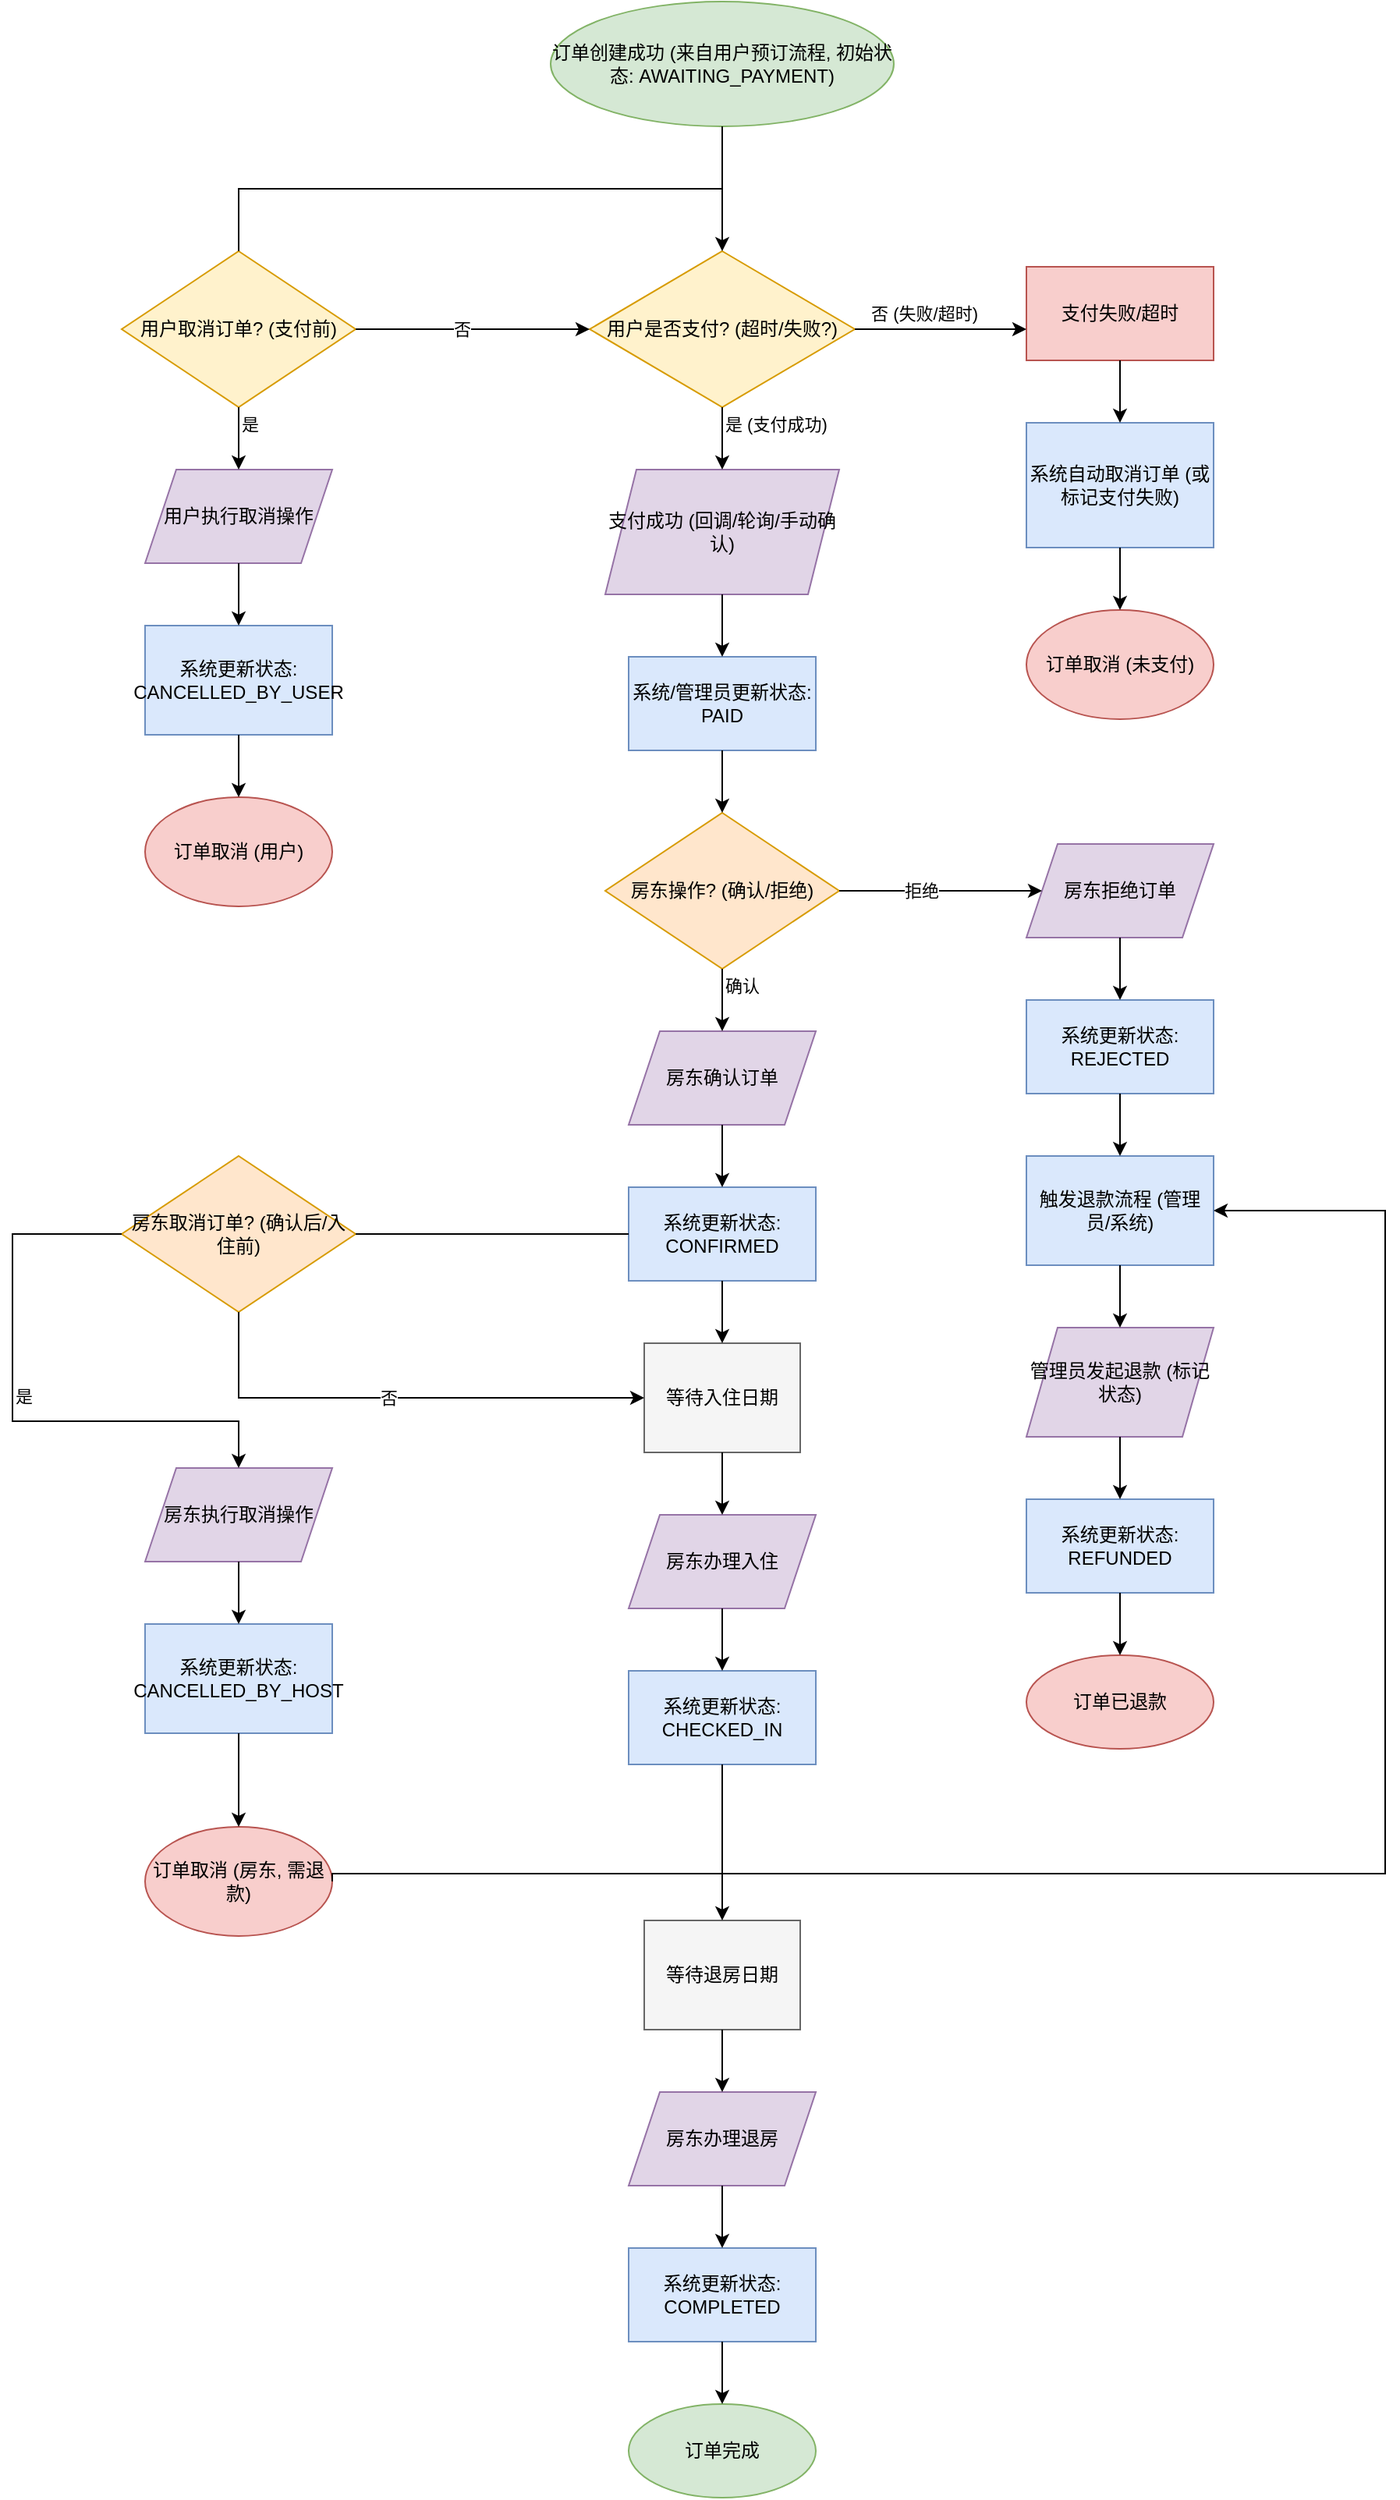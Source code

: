 <mxfile version="26.2.2">
  <diagram id="order_processing_flowchart" name="订单处理流程图">
    <mxGraphModel dx="1030" dy="611" grid="1" gridSize="10" guides="1" tooltips="1" connect="1" arrows="1" fold="1" page="1" pageScale="1" pageWidth="1169" pageHeight="1654" math="0" shadow="0">
      <root>
        <mxCell id="0" />
        <mxCell id="1" parent="0" />
        <mxCell id="start" value="订单创建成功 (来自用户预订流程, 初始状态: AWAITING_PAYMENT)" style="ellipse;whiteSpace=wrap;html=1;fillColor=#d5e8d4;strokeColor=#82b366;" parent="1" vertex="1">
          <mxGeometry x="475" width="220" height="80" as="geometry" />
        </mxCell>
        <mxCell id="decision-payment" value="用户是否支付? (超时/失败?)" style="rhombus;whiteSpace=wrap;html=1;fillColor=#fff2cc;strokeColor=#d79b00;" parent="1" vertex="1">
          <mxGeometry x="500" y="160" width="170" height="100" as="geometry" />
        </mxCell>
        <mxCell id="step-payment-success" value="支付成功 (回调/轮询/手动确认)" style="shape=parallelogram;perimeter=parallelogramPerimeter;whiteSpace=wrap;html=1;fixedSize=1;fillColor=#e1d5e7;strokeColor=#9673a6;" parent="1" vertex="1">
          <mxGeometry x="510" y="300" width="150" height="80" as="geometry" />
        </mxCell>
        <mxCell id="step-update-paid" value="系统/管理员更新状态: PAID" style="rounded=0;whiteSpace=wrap;html=1;fillColor=#dae8fc;strokeColor=#6c8ebf;" parent="1" vertex="1">
          <mxGeometry x="525" y="420" width="120" height="60" as="geometry" />
        </mxCell>
        <mxCell id="decision-host-action" value="房东操作? (确认/拒绝)" style="rhombus;whiteSpace=wrap;html=1;fillColor=#ffe6cc;strokeColor=#d79b00;" parent="1" vertex="1">
          <mxGeometry x="510" y="520" width="150" height="100" as="geometry" />
        </mxCell>
        <mxCell id="step-host-confirm" value="房东确认订单" style="shape=parallelogram;perimeter=parallelogramPerimeter;whiteSpace=wrap;html=1;fixedSize=1;fillColor=#e1d5e7;strokeColor=#9673a6;" parent="1" vertex="1">
          <mxGeometry x="525" y="660" width="120" height="60" as="geometry" />
        </mxCell>
        <mxCell id="step-update-confirmed" value="系统更新状态: CONFIRMED" style="rounded=0;whiteSpace=wrap;html=1;fillColor=#dae8fc;strokeColor=#6c8ebf;" parent="1" vertex="1">
          <mxGeometry x="525" y="760" width="120" height="60" as="geometry" />
        </mxCell>
        <mxCell id="step-await-checkin" value="等待入住日期" style="shape=time;whiteSpace=wrap;html=1;fillColor=#f5f5f5;strokeColor=#666666;" parent="1" vertex="1">
          <mxGeometry x="535" y="860" width="100" height="70" as="geometry" />
        </mxCell>
        <mxCell id="step-host-checkin" value="房东办理入住" style="shape=parallelogram;perimeter=parallelogramPerimeter;whiteSpace=wrap;html=1;fixedSize=1;fillColor=#e1d5e7;strokeColor=#9673a6;" parent="1" vertex="1">
          <mxGeometry x="525" y="970" width="120" height="60" as="geometry" />
        </mxCell>
        <mxCell id="step-update-checkedin" value="系统更新状态: CHECKED_IN" style="rounded=0;whiteSpace=wrap;html=1;fillColor=#dae8fc;strokeColor=#6c8ebf;" parent="1" vertex="1">
          <mxGeometry x="525" y="1070" width="120" height="60" as="geometry" />
        </mxCell>
        <mxCell id="step-await-checkout" value="等待退房日期" style="shape=time;whiteSpace=wrap;html=1;fillColor=#f5f5f5;strokeColor=#666666;" parent="1" vertex="1">
          <mxGeometry x="535" y="1230" width="100" height="70" as="geometry" />
        </mxCell>
        <mxCell id="step-host-checkout" value="房东办理退房" style="shape=parallelogram;perimeter=parallelogramPerimeter;whiteSpace=wrap;html=1;fixedSize=1;fillColor=#e1d5e7;strokeColor=#9673a6;" parent="1" vertex="1">
          <mxGeometry x="525" y="1340" width="120" height="60" as="geometry" />
        </mxCell>
        <mxCell id="step-update-completed" value="系统更新状态: COMPLETED" style="rounded=0;whiteSpace=wrap;html=1;fillColor=#dae8fc;strokeColor=#6c8ebf;" parent="1" vertex="1">
          <mxGeometry x="525" y="1440" width="120" height="60" as="geometry" />
        </mxCell>
        <mxCell id="step-payment-fail" value="支付失败/超时" style="rounded=0;whiteSpace=wrap;html=1;fillColor=#f8cecc;strokeColor=#b85450;" parent="1" vertex="1">
          <mxGeometry x="780" y="170" width="120" height="60" as="geometry" />
        </mxCell>
        <mxCell id="step-auto-cancel" value="系统自动取消订单 (或标记支付失败)" style="rounded=0;whiteSpace=wrap;html=1;fillColor=#dae8fc;strokeColor=#6c8ebf;" parent="1" vertex="1">
          <mxGeometry x="780" y="270" width="120" height="80" as="geometry" />
        </mxCell>
        <mxCell id="end-cancelled-nopay" value="订单取消 (未支付)" style="ellipse;whiteSpace=wrap;html=1;fillColor=#f8cecc;strokeColor=#b85450;" parent="1" vertex="1">
          <mxGeometry x="780" y="390" width="120" height="70" as="geometry" />
        </mxCell>
        <mxCell id="decision-user-cancel-prepay" value="用户取消订单? (支付前)" style="rhombus;whiteSpace=wrap;html=1;fillColor=#fff2cc;strokeColor=#d79b00;" parent="1" vertex="1">
          <mxGeometry x="200" y="160" width="150" height="100" as="geometry" />
        </mxCell>
        <mxCell id="step-user-cancel-action" value="用户执行取消操作" style="shape=parallelogram;perimeter=parallelogramPerimeter;whiteSpace=wrap;html=1;fixedSize=1;fillColor=#e1d5e7;strokeColor=#9673a6;" parent="1" vertex="1">
          <mxGeometry x="215" y="300" width="120" height="60" as="geometry" />
        </mxCell>
        <mxCell id="step-update-user-cancelled" value="系统更新状态: CANCELLED_BY_USER" style="rounded=0;whiteSpace=wrap;html=1;fillColor=#dae8fc;strokeColor=#6c8ebf;" parent="1" vertex="1">
          <mxGeometry x="215" y="400" width="120" height="70" as="geometry" />
        </mxCell>
        <mxCell id="step-host-reject" value="房东拒绝订单" style="shape=parallelogram;perimeter=parallelogramPerimeter;whiteSpace=wrap;html=1;fixedSize=1;fillColor=#e1d5e7;strokeColor=#9673a6;" parent="1" vertex="1">
          <mxGeometry x="780" y="540" width="120" height="60" as="geometry" />
        </mxCell>
        <mxCell id="step-update-rejected" value="系统更新状态: REJECTED" style="rounded=0;whiteSpace=wrap;html=1;fillColor=#dae8fc;strokeColor=#6c8ebf;" parent="1" vertex="1">
          <mxGeometry x="780" y="640" width="120" height="60" as="geometry" />
        </mxCell>
        <mxCell id="step-trigger-refund" value="触发退款流程 (管理员/系统)" style="rounded=0;whiteSpace=wrap;html=1;fillColor=#dae8fc;strokeColor=#6c8ebf;" parent="1" vertex="1">
          <mxGeometry x="780" y="740" width="120" height="70" as="geometry" />
        </mxCell>
        <mxCell id="step-admin-refund" value="管理员发起退款 (标记状态)" style="shape=parallelogram;perimeter=parallelogramPerimeter;whiteSpace=wrap;html=1;fixedSize=1;fillColor=#e1d5e7;strokeColor=#9673a6;" parent="1" vertex="1">
          <mxGeometry x="780" y="850" width="120" height="70" as="geometry" />
        </mxCell>
        <mxCell id="step-update-refunded" value="系统更新状态: REFUNDED" style="rounded=0;whiteSpace=wrap;html=1;fillColor=#dae8fc;strokeColor=#6c8ebf;" parent="1" vertex="1">
          <mxGeometry x="780" y="960" width="120" height="60" as="geometry" />
        </mxCell>
        <mxCell id="end-refunded" value="订单已退款" style="ellipse;whiteSpace=wrap;html=1;fillColor=#f8cecc;strokeColor=#b85450;" parent="1" vertex="1">
          <mxGeometry x="780" y="1060" width="120" height="60" as="geometry" />
        </mxCell>
        <mxCell id="decision-host-cancel" value="房东取消订单? (确认后/入住前)" style="rhombus;whiteSpace=wrap;html=1;fillColor=#ffe6cc;strokeColor=#d79b00;" parent="1" vertex="1">
          <mxGeometry x="200" y="740" width="150" height="100" as="geometry" />
        </mxCell>
        <mxCell id="step-host-cancel-action" value="房东执行取消操作" style="shape=parallelogram;perimeter=parallelogramPerimeter;whiteSpace=wrap;html=1;fixedSize=1;fillColor=#e1d5e7;strokeColor=#9673a6;" parent="1" vertex="1">
          <mxGeometry x="215" y="940" width="120" height="60" as="geometry" />
        </mxCell>
        <mxCell id="step-update-host-cancelled" value="系统更新状态: CANCELLED_BY_HOST" style="rounded=0;whiteSpace=wrap;html=1;fillColor=#dae8fc;strokeColor=#6c8ebf;" parent="1" vertex="1">
          <mxGeometry x="215" y="1040" width="120" height="70" as="geometry" />
        </mxCell>
        <mxCell id="end-completed" value="订单完成" style="ellipse;whiteSpace=wrap;html=1;fillColor=#d5e8d4;strokeColor=#82b366;" parent="1" vertex="1">
          <mxGeometry x="525" y="1540" width="120" height="60" as="geometry" />
        </mxCell>
        <mxCell id="end-cancelled-user" value="订单取消 (用户)" style="ellipse;whiteSpace=wrap;html=1;fillColor=#f8cecc;strokeColor=#b85450;" parent="1" vertex="1">
          <mxGeometry x="215" y="510" width="120" height="70" as="geometry" />
        </mxCell>
        <mxCell id="end-cancelled-host" value="订单取消 (房东, 需退款)" style="ellipse;whiteSpace=wrap;html=1;fillColor=#f8cecc;strokeColor=#b85450;" parent="1" vertex="1">
          <mxGeometry x="215" y="1170" width="120" height="70" as="geometry" />
        </mxCell>
        <mxCell id="edge-start-decisionpay" value="" style="edgeStyle=orthogonalEdgeStyle;rounded=0;orthogonalLoop=1;jettySize=auto;html=1;endArrow=classic;endFill=1;" parent="1" source="start" target="decision-payment" edge="1">
          <mxGeometry relative="1" as="geometry" />
        </mxCell>
        <mxCell id="edge-decisionpay-yes-success" value="是 (支付成功)" style="edgeStyle=orthogonalEdgeStyle;rounded=0;orthogonalLoop=1;jettySize=auto;html=1;endArrow=classic;endFill=1;align=left;verticalAlign=bottom;" parent="1" source="decision-payment" target="step-payment-success" edge="1">
          <mxGeometry relative="1" as="geometry" />
        </mxCell>
        <mxCell id="edge-decisionpay-no-fail" value="否 (失败/超时)" style="edgeStyle=orthogonalEdgeStyle;rounded=0;orthogonalLoop=1;jettySize=auto;html=1;endArrow=classic;endFill=1;align=right;verticalAlign=middle;" parent="1" source="decision-payment" target="step-payment-fail" edge="1">
          <mxGeometry x="0.455" y="10" relative="1" as="geometry">
            <mxPoint x="710" y="210" as="sourcePoint" />
            <Array as="points">
              <mxPoint x="710" y="210" />
              <mxPoint x="840" y="210" />
            </Array>
            <mxPoint as="offset" />
          </mxGeometry>
        </mxCell>
        <mxCell id="edge-paymentsuccess-updatepaid" value="" style="edgeStyle=orthogonalEdgeStyle;rounded=0;orthogonalLoop=1;jettySize=auto;html=1;endArrow=classic;endFill=1;" parent="1" source="step-payment-success" target="step-update-paid" edge="1">
          <mxGeometry relative="1" as="geometry" />
        </mxCell>
        <mxCell id="edge-updatepaid-decisionhost" value="" style="edgeStyle=orthogonalEdgeStyle;rounded=0;orthogonalLoop=1;jettySize=auto;html=1;endArrow=classic;endFill=1;" parent="1" source="step-update-paid" target="decision-host-action" edge="1">
          <mxGeometry relative="1" as="geometry" />
        </mxCell>
        <mxCell id="edge-decisionhost-yes-confirm" value="确认" style="edgeStyle=orthogonalEdgeStyle;rounded=0;orthogonalLoop=1;jettySize=auto;html=1;endArrow=classic;endFill=1;align=left;verticalAlign=bottom;" parent="1" source="decision-host-action" target="step-host-confirm" edge="1">
          <mxGeometry relative="1" as="geometry" />
        </mxCell>
        <mxCell id="edge-decisionhost-no-reject" value="拒绝" style="edgeStyle=orthogonalEdgeStyle;rounded=0;orthogonalLoop=1;jettySize=auto;html=1;endArrow=classic;endFill=1;align=right;verticalAlign=middle;" parent="1" source="decision-host-action" target="step-host-reject" edge="1">
          <mxGeometry relative="1" as="geometry">
            <mxPoint x="690" y="570" as="sourcePoint" />
            <Array as="points">
              <mxPoint x="690" y="570" />
              <mxPoint x="840" y="570" />
            </Array>
          </mxGeometry>
        </mxCell>
        <mxCell id="edge-confirm-updateconfirmed" value="" style="edgeStyle=orthogonalEdgeStyle;rounded=0;orthogonalLoop=1;jettySize=auto;html=1;endArrow=classic;endFill=1;" parent="1" source="step-host-confirm" target="step-update-confirmed" edge="1">
          <mxGeometry relative="1" as="geometry" />
        </mxCell>
        <mxCell id="edge-updateconfirmed-awaitcheckin" value="" style="edgeStyle=orthogonalEdgeStyle;rounded=0;orthogonalLoop=1;jettySize=auto;html=1;endArrow=classic;endFill=1;" parent="1" source="step-update-confirmed" target="step-await-checkin" edge="1">
          <mxGeometry relative="1" as="geometry" />
        </mxCell>
        <mxCell id="edge-awaitcheckin-checkin" value="" style="edgeStyle=orthogonalEdgeStyle;rounded=0;orthogonalLoop=1;jettySize=auto;html=1;endArrow=classic;endFill=1;" parent="1" source="step-await-checkin" target="step-host-checkin" edge="1">
          <mxGeometry relative="1" as="geometry" />
        </mxCell>
        <mxCell id="edge-checkin-updatecheckedin" value="" style="edgeStyle=orthogonalEdgeStyle;rounded=0;orthogonalLoop=1;jettySize=auto;html=1;endArrow=classic;endFill=1;" parent="1" source="step-host-checkin" target="step-update-checkedin" edge="1">
          <mxGeometry relative="1" as="geometry" />
        </mxCell>
        <mxCell id="edge-updatecheckedin-awaitcheckout" value="" style="edgeStyle=orthogonalEdgeStyle;rounded=0;orthogonalLoop=1;jettySize=auto;html=1;endArrow=classic;endFill=1;" parent="1" source="step-update-checkedin" target="step-await-checkout" edge="1">
          <mxGeometry relative="1" as="geometry" />
        </mxCell>
        <mxCell id="edge-awaitcheckout-checkout" value="" style="edgeStyle=orthogonalEdgeStyle;rounded=0;orthogonalLoop=1;jettySize=auto;html=1;endArrow=classic;endFill=1;" parent="1" source="step-await-checkout" target="step-host-checkout" edge="1">
          <mxGeometry relative="1" as="geometry" />
        </mxCell>
        <mxCell id="edge-checkout-updatecompleted" value="" style="edgeStyle=orthogonalEdgeStyle;rounded=0;orthogonalLoop=1;jettySize=auto;html=1;endArrow=classic;endFill=1;" parent="1" source="step-host-checkout" target="step-update-completed" edge="1">
          <mxGeometry relative="1" as="geometry" />
        </mxCell>
        <mxCell id="edge-updatecompleted-end" value="" style="edgeStyle=orthogonalEdgeStyle;rounded=0;orthogonalLoop=1;jettySize=auto;html=1;endArrow=classic;endFill=1;" parent="1" source="step-update-completed" target="end-completed" edge="1">
          <mxGeometry relative="1" as="geometry" />
        </mxCell>
        <mxCell id="edge-paymentfail-autocancel" value="" style="edgeStyle=orthogonalEdgeStyle;rounded=0;orthogonalLoop=1;jettySize=auto;html=1;endArrow=classic;endFill=1;" parent="1" source="step-payment-fail" target="step-auto-cancel" edge="1">
          <mxGeometry relative="1" as="geometry" />
        </mxCell>
        <mxCell id="edge-autocancel-end" value="" style="edgeStyle=orthogonalEdgeStyle;rounded=0;orthogonalLoop=1;jettySize=auto;html=1;endArrow=classic;endFill=1;" parent="1" source="step-auto-cancel" target="end-cancelled-nopay" edge="1">
          <mxGeometry relative="1" as="geometry" />
        </mxCell>
        <mxCell id="edge-start-decisionusercancel" value="" style="edgeStyle=orthogonalEdgeStyle;rounded=0;orthogonalLoop=1;jettySize=auto;html=1;endArrow=none;endFill=0;" parent="1" source="start" target="decision-user-cancel-prepay" edge="1">
          <mxGeometry relative="1" as="geometry">
            <Array as="points">
              <mxPoint x="275" y="120" />
            </Array>
          </mxGeometry>
        </mxCell>
        <mxCell id="edge-decisionusercancel-yes-action" value="是" style="edgeStyle=orthogonalEdgeStyle;rounded=0;orthogonalLoop=1;jettySize=auto;html=1;endArrow=classic;endFill=1;align=left;verticalAlign=bottom;" parent="1" source="decision-user-cancel-prepay" target="step-user-cancel-action" edge="1">
          <mxGeometry relative="1" as="geometry" />
        </mxCell>
        <mxCell id="edge-usercancelaction-update" value="" style="edgeStyle=orthogonalEdgeStyle;rounded=0;orthogonalLoop=1;jettySize=auto;html=1;endArrow=classic;endFill=1;" parent="1" source="step-user-cancel-action" target="step-update-user-cancelled" edge="1">
          <mxGeometry relative="1" as="geometry" />
        </mxCell>
        <mxCell id="edge-updateusercancelled-end" value="" style="edgeStyle=orthogonalEdgeStyle;rounded=0;orthogonalLoop=1;jettySize=auto;html=1;endArrow=classic;endFill=1;" parent="1" source="step-update-user-cancelled" target="end-cancelled-user" edge="1">
          <mxGeometry relative="1" as="geometry" />
        </mxCell>
        <mxCell id="edge-reject-updaterejected" value="" style="edgeStyle=orthogonalEdgeStyle;rounded=0;orthogonalLoop=1;jettySize=auto;html=1;endArrow=classic;endFill=1;" parent="1" source="step-host-reject" target="step-update-rejected" edge="1">
          <mxGeometry relative="1" as="geometry" />
        </mxCell>
        <mxCell id="edge-updaterejected-triggerrefund" value="" style="edgeStyle=orthogonalEdgeStyle;rounded=0;orthogonalLoop=1;jettySize=auto;html=1;endArrow=classic;endFill=1;" parent="1" source="step-update-rejected" target="step-trigger-refund" edge="1">
          <mxGeometry relative="1" as="geometry" />
        </mxCell>
        <mxCell id="edge-triggerrefund-adminrefund" value="" style="edgeStyle=orthogonalEdgeStyle;rounded=0;orthogonalLoop=1;jettySize=auto;html=1;endArrow=classic;endFill=1;" parent="1" source="step-trigger-refund" target="step-admin-refund" edge="1">
          <mxGeometry relative="1" as="geometry" />
        </mxCell>
        <mxCell id="edge-adminrefund-updaterefunded" value="" style="edgeStyle=orthogonalEdgeStyle;rounded=0;orthogonalLoop=1;jettySize=auto;html=1;endArrow=classic;endFill=1;" parent="1" source="step-admin-refund" target="step-update-refunded" edge="1">
          <mxGeometry relative="1" as="geometry" />
        </mxCell>
        <mxCell id="edge-updaterefunded-end" value="" style="edgeStyle=orthogonalEdgeStyle;rounded=0;orthogonalLoop=1;jettySize=auto;html=1;endArrow=classic;endFill=1;" parent="1" source="step-update-refunded" target="end-refunded" edge="1">
          <mxGeometry relative="1" as="geometry" />
        </mxCell>
        <mxCell id="edge-updateconfirmed-decisionhostcancel" value="" style="edgeStyle=orthogonalEdgeStyle;rounded=0;orthogonalLoop=1;jettySize=auto;html=1;endArrow=none;endFill=0;" parent="1" source="step-update-confirmed" target="decision-host-cancel" edge="1">
          <mxGeometry relative="1" as="geometry">
            <Array as="points">
              <mxPoint x="275" y="820" />
            </Array>
          </mxGeometry>
        </mxCell>
        <mxCell id="edge-decisionhostcancel-yes-action" value="是" style="edgeStyle=orthogonalEdgeStyle;rounded=0;orthogonalLoop=1;jettySize=auto;html=1;endArrow=classic;endFill=1;align=left;verticalAlign=bottom;" parent="1" source="decision-host-cancel" target="step-host-cancel-action" edge="1">
          <mxGeometry relative="1" as="geometry">
            <Array as="points">
              <mxPoint x="130" y="790" />
              <mxPoint x="130" y="910" />
            </Array>
          </mxGeometry>
        </mxCell>
        <mxCell id="edge-hostcancelaction-update" value="" style="edgeStyle=orthogonalEdgeStyle;rounded=0;orthogonalLoop=1;jettySize=auto;html=1;endArrow=classic;endFill=1;" parent="1" source="step-host-cancel-action" target="step-update-host-cancelled" edge="1">
          <mxGeometry relative="1" as="geometry" />
        </mxCell>
        <mxCell id="edge-updatehostcancelled-end" value="" style="edgeStyle=orthogonalEdgeStyle;rounded=0;orthogonalLoop=1;jettySize=auto;html=1;endArrow=classic;endFill=1;" parent="1" source="step-update-host-cancelled" target="end-cancelled-host" edge="1">
          <mxGeometry relative="1" as="geometry" />
        </mxCell>
        <mxCell id="edge-cancelledhost-triggerrefund" value="" style="edgeStyle=orthogonalEdgeStyle;rounded=0;orthogonalLoop=1;jettySize=auto;html=1;endArrow=classic;endFill=1;entryX=1;entryY=0.5;entryDx=0;entryDy=0;exitX=1;exitY=0.5;exitDx=0;exitDy=0;" parent="1" source="end-cancelled-host" target="step-trigger-refund" edge="1">
          <mxGeometry relative="1" as="geometry">
            <Array as="points">
              <mxPoint x="335" y="1200" />
              <mxPoint x="1010" y="1200" />
              <mxPoint x="1010" y="775" />
            </Array>
          </mxGeometry>
        </mxCell>
        <mxCell id="edge-decisionusercancel-no" value="否" style="edgeStyle=orthogonalEdgeStyle;rounded=0;orthogonalLoop=1;jettySize=auto;html=1;endArrow=classic;endFill=1;align=right;verticalAlign=middle;" parent="1" source="decision-user-cancel-prepay" target="decision-payment" edge="1">
          <mxGeometry relative="1" as="geometry">
            <Array as="points">
              <mxPoint x="400" y="210" />
              <mxPoint x="400" y="210" />
            </Array>
          </mxGeometry>
        </mxCell>
        <mxCell id="edge-decisionhostcancel-no" value="否" style="edgeStyle=orthogonalEdgeStyle;rounded=0;orthogonalLoop=1;jettySize=auto;html=1;endArrow=classic;endFill=1;align=right;verticalAlign=middle;exitX=0.5;exitY=1;exitDx=0;exitDy=0;" parent="1" source="decision-host-cancel" target="step-await-checkin" edge="1">
          <mxGeometry relative="1" as="geometry">
            <Array as="points">
              <mxPoint x="275" y="895" />
            </Array>
          </mxGeometry>
        </mxCell>
      </root>
    </mxGraphModel>
  </diagram>
</mxfile>
